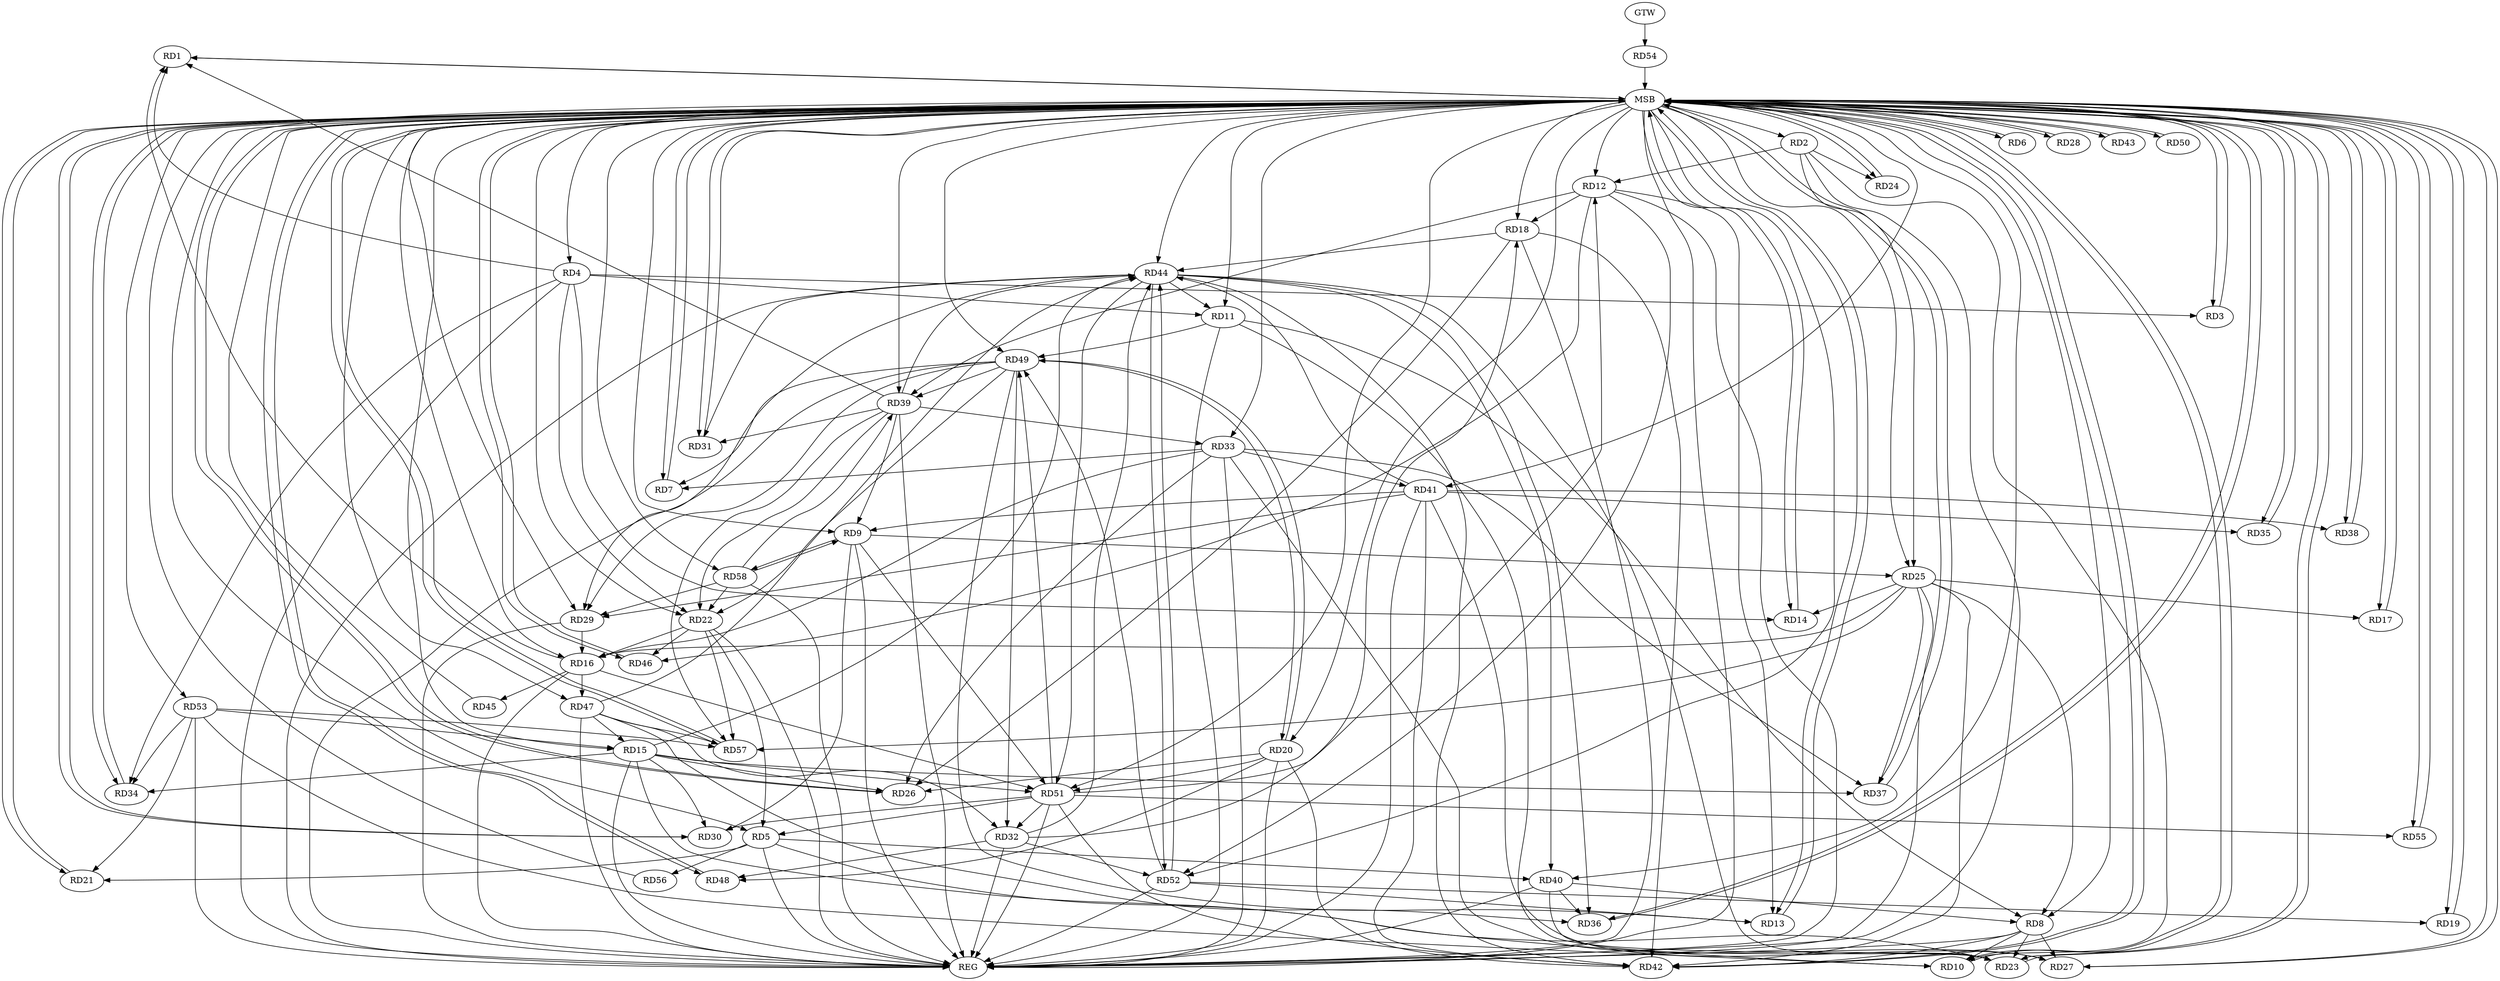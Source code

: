 strict digraph G {
  RD1 [ label="RD1" ];
  RD2 [ label="RD2" ];
  RD3 [ label="RD3" ];
  RD4 [ label="RD4" ];
  RD5 [ label="RD5" ];
  RD6 [ label="RD6" ];
  RD7 [ label="RD7" ];
  RD8 [ label="RD8" ];
  RD9 [ label="RD9" ];
  RD10 [ label="RD10" ];
  RD11 [ label="RD11" ];
  RD12 [ label="RD12" ];
  RD13 [ label="RD13" ];
  RD14 [ label="RD14" ];
  RD15 [ label="RD15" ];
  RD16 [ label="RD16" ];
  RD17 [ label="RD17" ];
  RD18 [ label="RD18" ];
  RD19 [ label="RD19" ];
  RD20 [ label="RD20" ];
  RD21 [ label="RD21" ];
  RD22 [ label="RD22" ];
  RD23 [ label="RD23" ];
  RD24 [ label="RD24" ];
  RD25 [ label="RD25" ];
  RD26 [ label="RD26" ];
  RD27 [ label="RD27" ];
  RD28 [ label="RD28" ];
  RD29 [ label="RD29" ];
  RD30 [ label="RD30" ];
  RD31 [ label="RD31" ];
  RD32 [ label="RD32" ];
  RD33 [ label="RD33" ];
  RD34 [ label="RD34" ];
  RD35 [ label="RD35" ];
  RD36 [ label="RD36" ];
  RD37 [ label="RD37" ];
  RD38 [ label="RD38" ];
  RD39 [ label="RD39" ];
  RD40 [ label="RD40" ];
  RD41 [ label="RD41" ];
  RD42 [ label="RD42" ];
  RD43 [ label="RD43" ];
  RD44 [ label="RD44" ];
  RD45 [ label="RD45" ];
  RD46 [ label="RD46" ];
  RD47 [ label="RD47" ];
  RD48 [ label="RD48" ];
  RD49 [ label="RD49" ];
  RD50 [ label="RD50" ];
  RD51 [ label="RD51" ];
  RD52 [ label="RD52" ];
  RD53 [ label="RD53" ];
  RD54 [ label="RD54" ];
  RD55 [ label="RD55" ];
  RD56 [ label="RD56" ];
  RD57 [ label="RD57" ];
  RD58 [ label="RD58" ];
  GTW [ label="GTW" ];
  REG [ label="REG" ];
  MSB [ label="MSB" ];
  RD4 -> RD1;
  RD16 -> RD1;
  RD39 -> RD1;
  RD2 -> RD10;
  RD2 -> RD12;
  RD2 -> RD24;
  RD2 -> RD25;
  RD4 -> RD3;
  RD4 -> RD11;
  RD4 -> RD14;
  RD4 -> RD22;
  RD4 -> RD34;
  RD5 -> RD10;
  RD5 -> RD21;
  RD22 -> RD5;
  RD5 -> RD40;
  RD51 -> RD5;
  RD5 -> RD56;
  RD33 -> RD7;
  RD49 -> RD7;
  RD8 -> RD10;
  RD11 -> RD8;
  RD8 -> RD23;
  RD25 -> RD8;
  RD8 -> RD27;
  RD40 -> RD8;
  RD8 -> RD42;
  RD9 -> RD25;
  RD9 -> RD30;
  RD39 -> RD9;
  RD41 -> RD9;
  RD9 -> RD51;
  RD9 -> RD58;
  RD58 -> RD9;
  RD53 -> RD10;
  RD11 -> RD23;
  RD44 -> RD11;
  RD11 -> RD49;
  RD12 -> RD13;
  RD12 -> RD18;
  RD12 -> RD39;
  RD12 -> RD46;
  RD51 -> RD12;
  RD12 -> RD52;
  RD49 -> RD13;
  RD52 -> RD13;
  RD25 -> RD14;
  RD15 -> RD23;
  RD15 -> RD26;
  RD15 -> RD30;
  RD15 -> RD34;
  RD15 -> RD37;
  RD15 -> RD44;
  RD47 -> RD15;
  RD15 -> RD51;
  RD53 -> RD15;
  RD22 -> RD16;
  RD25 -> RD16;
  RD29 -> RD16;
  RD33 -> RD16;
  RD16 -> RD45;
  RD16 -> RD47;
  RD16 -> RD51;
  RD25 -> RD17;
  RD18 -> RD26;
  RD32 -> RD18;
  RD18 -> RD42;
  RD18 -> RD44;
  RD52 -> RD19;
  RD20 -> RD26;
  RD20 -> RD42;
  RD20 -> RD48;
  RD20 -> RD49;
  RD49 -> RD20;
  RD20 -> RD51;
  RD53 -> RD21;
  RD39 -> RD22;
  RD22 -> RD46;
  RD49 -> RD22;
  RD22 -> RD57;
  RD58 -> RD22;
  RD40 -> RD23;
  RD44 -> RD23;
  RD25 -> RD37;
  RD25 -> RD42;
  RD25 -> RD57;
  RD33 -> RD26;
  RD33 -> RD27;
  RD41 -> RD27;
  RD41 -> RD29;
  RD44 -> RD29;
  RD49 -> RD29;
  RD58 -> RD29;
  RD51 -> RD30;
  RD39 -> RD31;
  RD44 -> RD31;
  RD32 -> RD44;
  RD47 -> RD32;
  RD32 -> RD48;
  RD49 -> RD32;
  RD51 -> RD32;
  RD32 -> RD52;
  RD33 -> RD37;
  RD39 -> RD33;
  RD33 -> RD41;
  RD53 -> RD34;
  RD41 -> RD35;
  RD40 -> RD36;
  RD44 -> RD36;
  RD47 -> RD36;
  RD41 -> RD38;
  RD39 -> RD44;
  RD49 -> RD39;
  RD39 -> RD57;
  RD58 -> RD39;
  RD44 -> RD40;
  RD41 -> RD42;
  RD41 -> RD44;
  RD44 -> RD42;
  RD51 -> RD42;
  RD47 -> RD44;
  RD44 -> RD51;
  RD44 -> RD52;
  RD52 -> RD44;
  RD47 -> RD57;
  RD51 -> RD49;
  RD52 -> RD49;
  RD51 -> RD55;
  RD53 -> RD57;
  GTW -> RD54;
  RD2 -> REG;
  RD4 -> REG;
  RD5 -> REG;
  RD8 -> REG;
  RD9 -> REG;
  RD11 -> REG;
  RD12 -> REG;
  RD15 -> REG;
  RD16 -> REG;
  RD18 -> REG;
  RD20 -> REG;
  RD22 -> REG;
  RD25 -> REG;
  RD29 -> REG;
  RD32 -> REG;
  RD33 -> REG;
  RD39 -> REG;
  RD40 -> REG;
  RD41 -> REG;
  RD44 -> REG;
  RD47 -> REG;
  RD49 -> REG;
  RD51 -> REG;
  RD52 -> REG;
  RD53 -> REG;
  RD58 -> REG;
  RD1 -> MSB;
  MSB -> RD15;
  MSB -> RD19;
  MSB -> RD38;
  MSB -> RD42;
  MSB -> RD44;
  MSB -> RD50;
  MSB -> REG;
  RD3 -> MSB;
  MSB -> RD18;
  MSB -> RD21;
  MSB -> RD35;
  MSB -> RD48;
  RD6 -> MSB;
  MSB -> RD4;
  MSB -> RD9;
  MSB -> RD11;
  MSB -> RD37;
  MSB -> RD46;
  MSB -> RD47;
  MSB -> RD58;
  RD7 -> MSB;
  MSB -> RD36;
  MSB -> RD40;
  MSB -> RD49;
  RD10 -> MSB;
  MSB -> RD25;
  RD13 -> MSB;
  RD14 -> MSB;
  MSB -> RD7;
  MSB -> RD10;
  MSB -> RD51;
  MSB -> RD55;
  RD17 -> MSB;
  MSB -> RD2;
  MSB -> RD12;
  MSB -> RD14;
  MSB -> RD43;
  RD19 -> MSB;
  MSB -> RD1;
  MSB -> RD5;
  MSB -> RD6;
  MSB -> RD30;
  MSB -> RD33;
  RD21 -> MSB;
  MSB -> RD17;
  MSB -> RD28;
  MSB -> RD29;
  MSB -> RD57;
  RD23 -> MSB;
  MSB -> RD26;
  MSB -> RD52;
  RD24 -> MSB;
  MSB -> RD3;
  RD26 -> MSB;
  MSB -> RD13;
  MSB -> RD24;
  MSB -> RD27;
  RD27 -> MSB;
  RD28 -> MSB;
  MSB -> RD16;
  MSB -> RD20;
  RD30 -> MSB;
  RD31 -> MSB;
  RD34 -> MSB;
  RD35 -> MSB;
  MSB -> RD22;
  RD36 -> MSB;
  MSB -> RD23;
  MSB -> RD39;
  RD37 -> MSB;
  MSB -> RD8;
  MSB -> RD34;
  RD38 -> MSB;
  RD42 -> MSB;
  RD43 -> MSB;
  MSB -> RD31;
  RD45 -> MSB;
  MSB -> RD53;
  RD46 -> MSB;
  RD48 -> MSB;
  RD50 -> MSB;
  RD54 -> MSB;
  RD55 -> MSB;
  MSB -> RD41;
  RD56 -> MSB;
  RD57 -> MSB;
}
